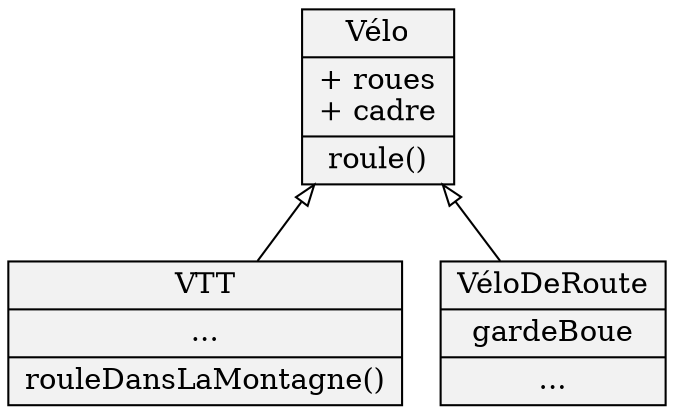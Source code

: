  digraph hierarchy { 
 size="5,5" 
 node[shape=record,style=filled,fillcolor=gray95] 
 edge[dir=back, arrowtail=empty] 


 2[label = "{Vélo|+ roues\n+ cadre|roule()}"] 
 3[label = "{VTT|...| rouleDansLaMontagne()}"] 
 4[label = "{VéloDeRoute| gardeBoue| ...}"] 


 2->3 
 2->4 

 } 
